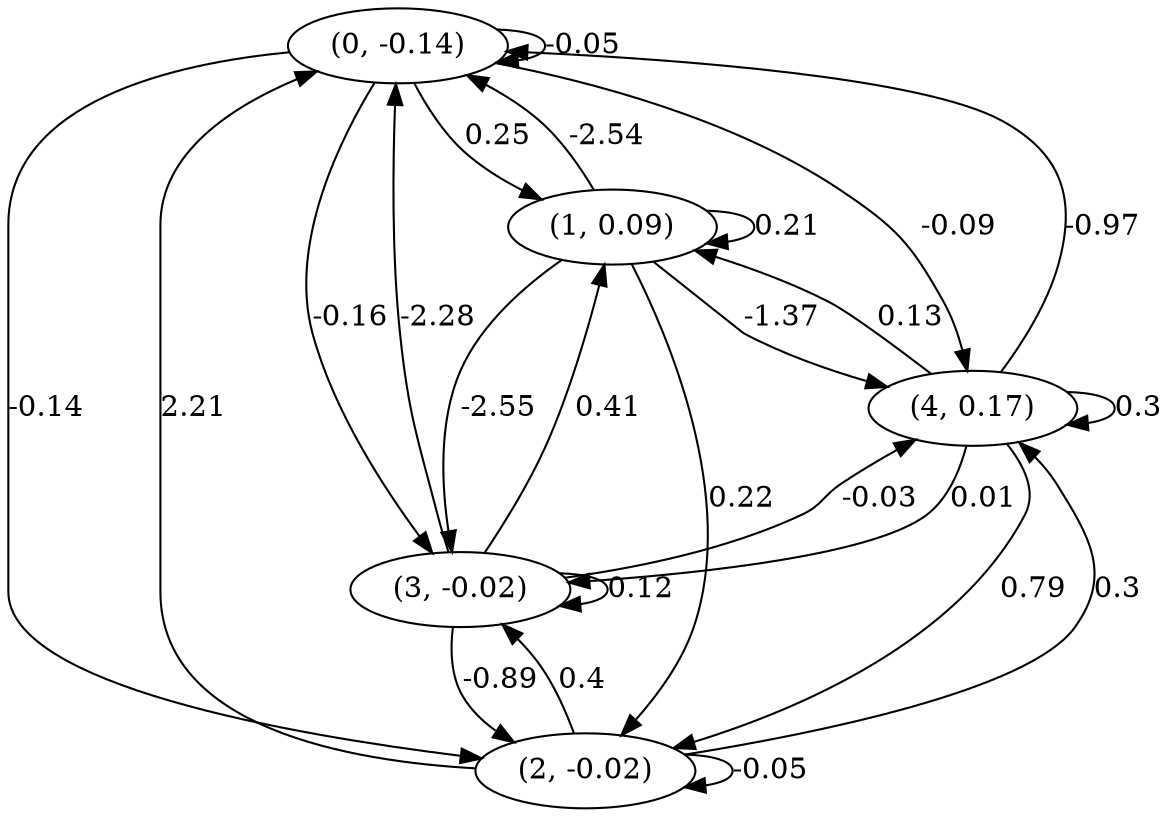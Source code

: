 digraph {
    0 [ label = "(0, -0.14)" ]
    1 [ label = "(1, 0.09)" ]
    2 [ label = "(2, -0.02)" ]
    3 [ label = "(3, -0.02)" ]
    4 [ label = "(4, 0.17)" ]
    0 -> 0 [ label = "-0.05" ]
    1 -> 1 [ label = "0.21" ]
    2 -> 2 [ label = "-0.05" ]
    3 -> 3 [ label = "0.12" ]
    4 -> 4 [ label = "0.3" ]
    1 -> 0 [ label = "-2.54" ]
    2 -> 0 [ label = "2.21" ]
    3 -> 0 [ label = "-2.28" ]
    4 -> 0 [ label = "-0.97" ]
    0 -> 1 [ label = "0.25" ]
    3 -> 1 [ label = "0.41" ]
    4 -> 1 [ label = "0.13" ]
    0 -> 2 [ label = "-0.14" ]
    1 -> 2 [ label = "0.22" ]
    3 -> 2 [ label = "-0.89" ]
    4 -> 2 [ label = "0.79" ]
    0 -> 3 [ label = "-0.16" ]
    1 -> 3 [ label = "-2.55" ]
    2 -> 3 [ label = "0.4" ]
    4 -> 3 [ label = "0.01" ]
    0 -> 4 [ label = "-0.09" ]
    1 -> 4 [ label = "-1.37" ]
    2 -> 4 [ label = "0.3" ]
    3 -> 4 [ label = "-0.03" ]
}

